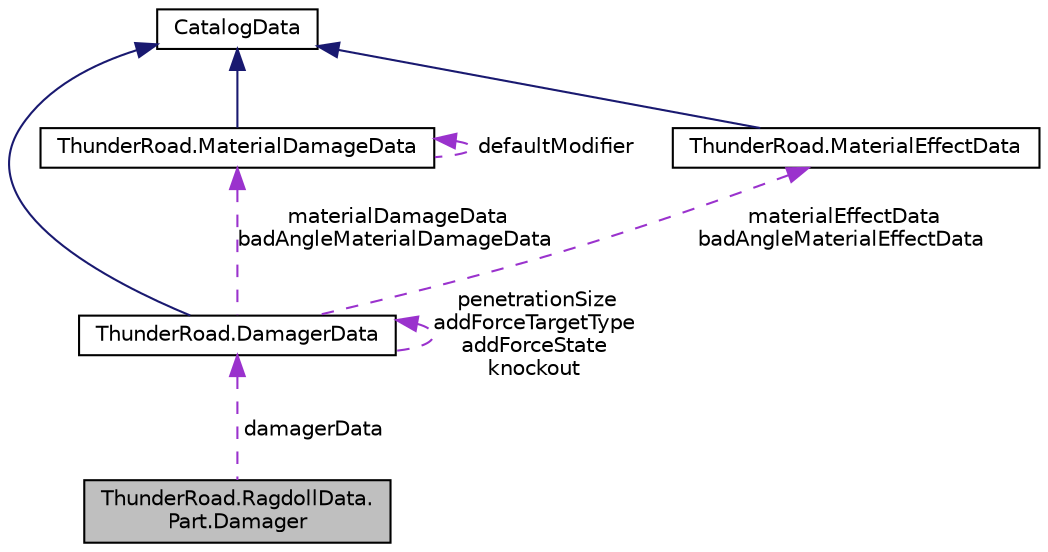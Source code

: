 digraph "ThunderRoad.RagdollData.Part.Damager"
{
 // LATEX_PDF_SIZE
  edge [fontname="Helvetica",fontsize="10",labelfontname="Helvetica",labelfontsize="10"];
  node [fontname="Helvetica",fontsize="10",shape=record];
  Node1 [label="ThunderRoad.RagdollData.\lPart.Damager",height=0.2,width=0.4,color="black", fillcolor="grey75", style="filled", fontcolor="black",tooltip="Class Damager."];
  Node2 -> Node1 [dir="back",color="darkorchid3",fontsize="10",style="dashed",label=" damagerData" ,fontname="Helvetica"];
  Node2 [label="ThunderRoad.DamagerData",height=0.2,width=0.4,color="black", fillcolor="white", style="filled",URL="$class_thunder_road_1_1_damager_data.html",tooltip="Class DamagerData. Implements the ThunderRoad.CatalogData"];
  Node3 -> Node2 [dir="back",color="midnightblue",fontsize="10",style="solid",fontname="Helvetica"];
  Node3 [label="CatalogData",height=0.2,width=0.4,color="black", fillcolor="white", style="filled",URL="$class_thunder_road_1_1_catalog_data.html",tooltip="Class CatalogData."];
  Node2 -> Node2 [dir="back",color="darkorchid3",fontsize="10",style="dashed",label=" penetrationSize\naddForceTargetType\naddForceState\nknockout" ,fontname="Helvetica"];
  Node4 -> Node2 [dir="back",color="darkorchid3",fontsize="10",style="dashed",label=" materialDamageData\nbadAngleMaterialDamageData" ,fontname="Helvetica"];
  Node4 [label="ThunderRoad.MaterialDamageData",height=0.2,width=0.4,color="black", fillcolor="white", style="filled",URL="$class_thunder_road_1_1_material_damage_data.html",tooltip="Class MaterialDamageData. Implements the ThunderRoad.CatalogData"];
  Node3 -> Node4 [dir="back",color="midnightblue",fontsize="10",style="solid",fontname="Helvetica"];
  Node4 -> Node4 [dir="back",color="darkorchid3",fontsize="10",style="dashed",label=" defaultModifier" ,fontname="Helvetica"];
  Node5 -> Node2 [dir="back",color="darkorchid3",fontsize="10",style="dashed",label=" materialEffectData\nbadAngleMaterialEffectData" ,fontname="Helvetica"];
  Node5 [label="ThunderRoad.MaterialEffectData",height=0.2,width=0.4,color="black", fillcolor="white", style="filled",URL="$class_thunder_road_1_1_material_effect_data.html",tooltip="Class MaterialEffectData. Implements the ThunderRoad.CatalogData"];
  Node3 -> Node5 [dir="back",color="midnightblue",fontsize="10",style="solid",fontname="Helvetica"];
}
